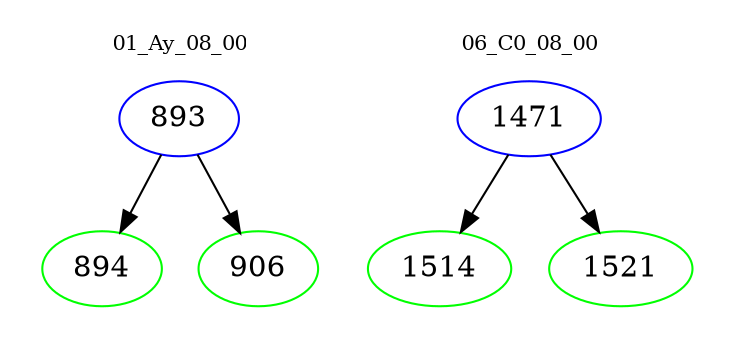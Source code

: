digraph{
subgraph cluster_0 {
color = white
label = "01_Ay_08_00";
fontsize=10;
T0_893 [label="893", color="blue"]
T0_893 -> T0_894 [color="black"]
T0_894 [label="894", color="green"]
T0_893 -> T0_906 [color="black"]
T0_906 [label="906", color="green"]
}
subgraph cluster_1 {
color = white
label = "06_C0_08_00";
fontsize=10;
T1_1471 [label="1471", color="blue"]
T1_1471 -> T1_1514 [color="black"]
T1_1514 [label="1514", color="green"]
T1_1471 -> T1_1521 [color="black"]
T1_1521 [label="1521", color="green"]
}
}

